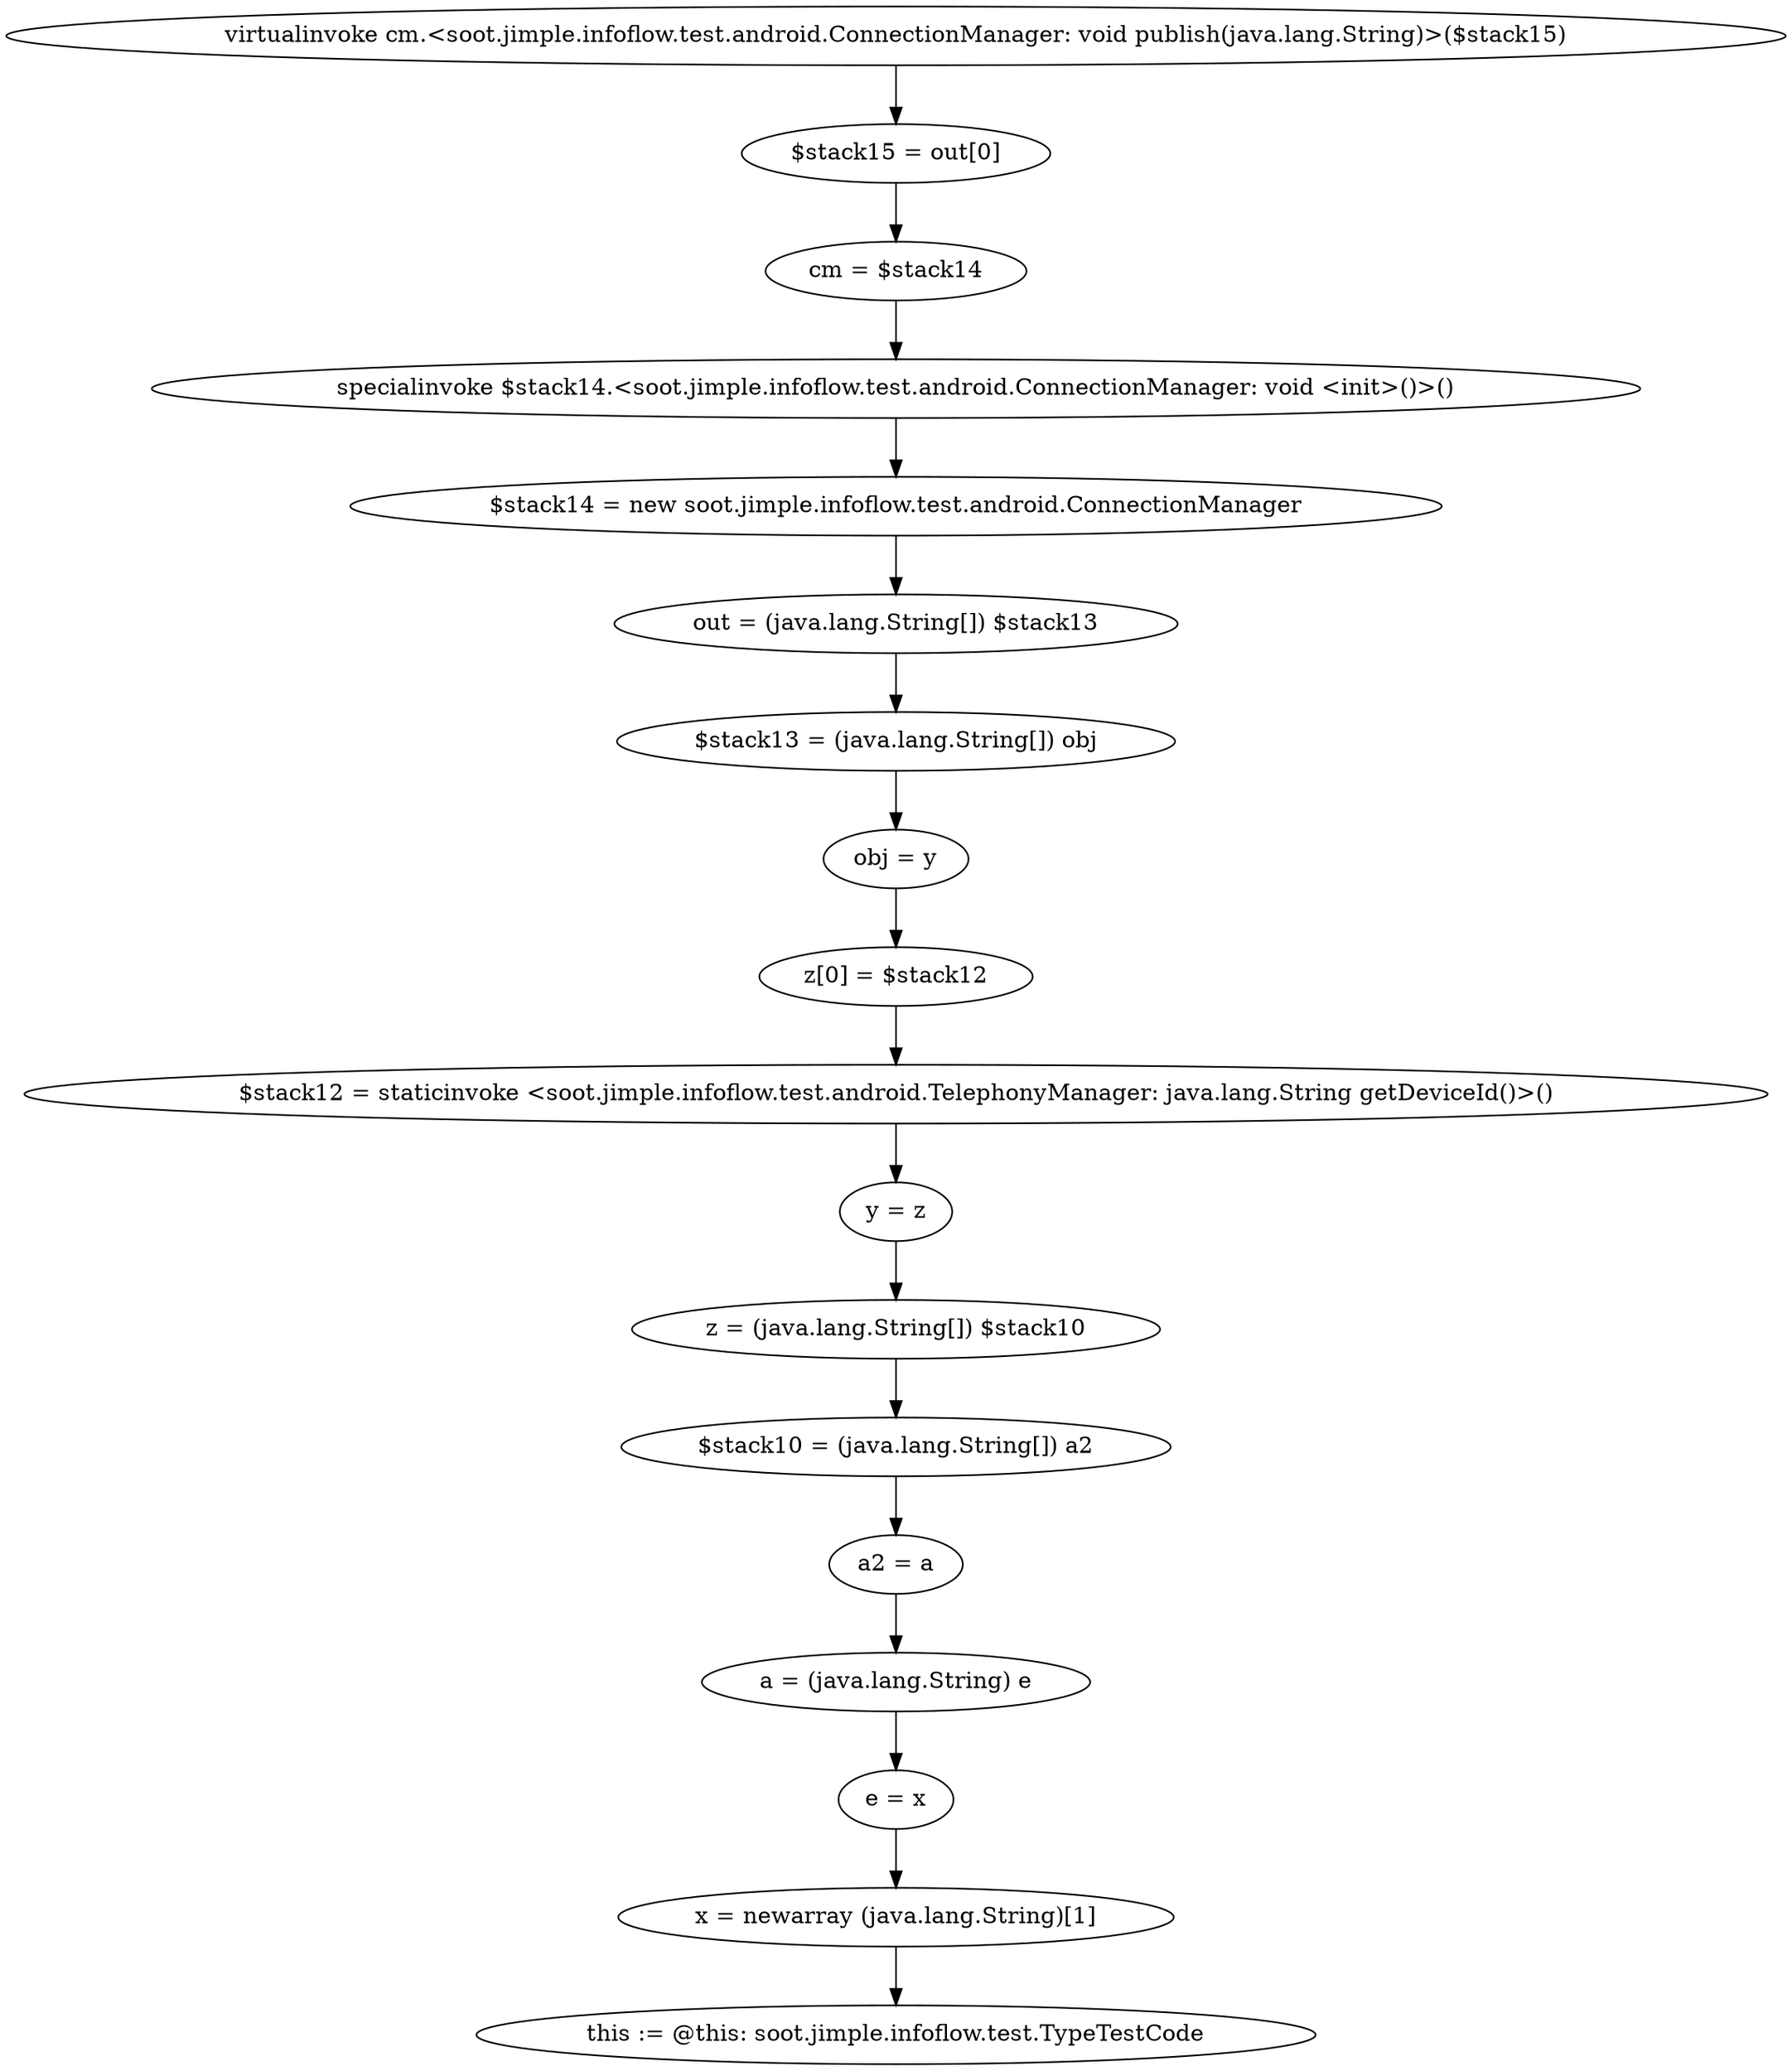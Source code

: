 digraph "" {
    "virtualinvoke cm.<soot.jimple.infoflow.test.android.ConnectionManager: void publish(java.lang.String)>($stack15)"
    "$stack15 = out[0]"
    "virtualinvoke cm.<soot.jimple.infoflow.test.android.ConnectionManager: void publish(java.lang.String)>($stack15)"->"$stack15 = out[0]";
    "cm = $stack14"
    "$stack15 = out[0]"->"cm = $stack14";
    "specialinvoke $stack14.<soot.jimple.infoflow.test.android.ConnectionManager: void <init>()>()"
    "cm = $stack14"->"specialinvoke $stack14.<soot.jimple.infoflow.test.android.ConnectionManager: void <init>()>()";
    "$stack14 = new soot.jimple.infoflow.test.android.ConnectionManager"
    "specialinvoke $stack14.<soot.jimple.infoflow.test.android.ConnectionManager: void <init>()>()"->"$stack14 = new soot.jimple.infoflow.test.android.ConnectionManager";
    "out = (java.lang.String[]) $stack13"
    "$stack14 = new soot.jimple.infoflow.test.android.ConnectionManager"->"out = (java.lang.String[]) $stack13";
    "$stack13 = (java.lang.String[]) obj"
    "out = (java.lang.String[]) $stack13"->"$stack13 = (java.lang.String[]) obj";
    "obj = y"
    "$stack13 = (java.lang.String[]) obj"->"obj = y";
    "z[0] = $stack12"
    "obj = y"->"z[0] = $stack12";
    "$stack12 = staticinvoke <soot.jimple.infoflow.test.android.TelephonyManager: java.lang.String getDeviceId()>()"
    "z[0] = $stack12"->"$stack12 = staticinvoke <soot.jimple.infoflow.test.android.TelephonyManager: java.lang.String getDeviceId()>()";
    "y = z"
    "$stack12 = staticinvoke <soot.jimple.infoflow.test.android.TelephonyManager: java.lang.String getDeviceId()>()"->"y = z";
    "z = (java.lang.String[]) $stack10"
    "y = z"->"z = (java.lang.String[]) $stack10";
    "$stack10 = (java.lang.String[]) a2"
    "z = (java.lang.String[]) $stack10"->"$stack10 = (java.lang.String[]) a2";
    "a2 = a"
    "$stack10 = (java.lang.String[]) a2"->"a2 = a";
    "a = (java.lang.String) e"
    "a2 = a"->"a = (java.lang.String) e";
    "e = x"
    "a = (java.lang.String) e"->"e = x";
    "x = newarray (java.lang.String)[1]"
    "e = x"->"x = newarray (java.lang.String)[1]";
    "this := @this: soot.jimple.infoflow.test.TypeTestCode"
    "x = newarray (java.lang.String)[1]"->"this := @this: soot.jimple.infoflow.test.TypeTestCode";
}

